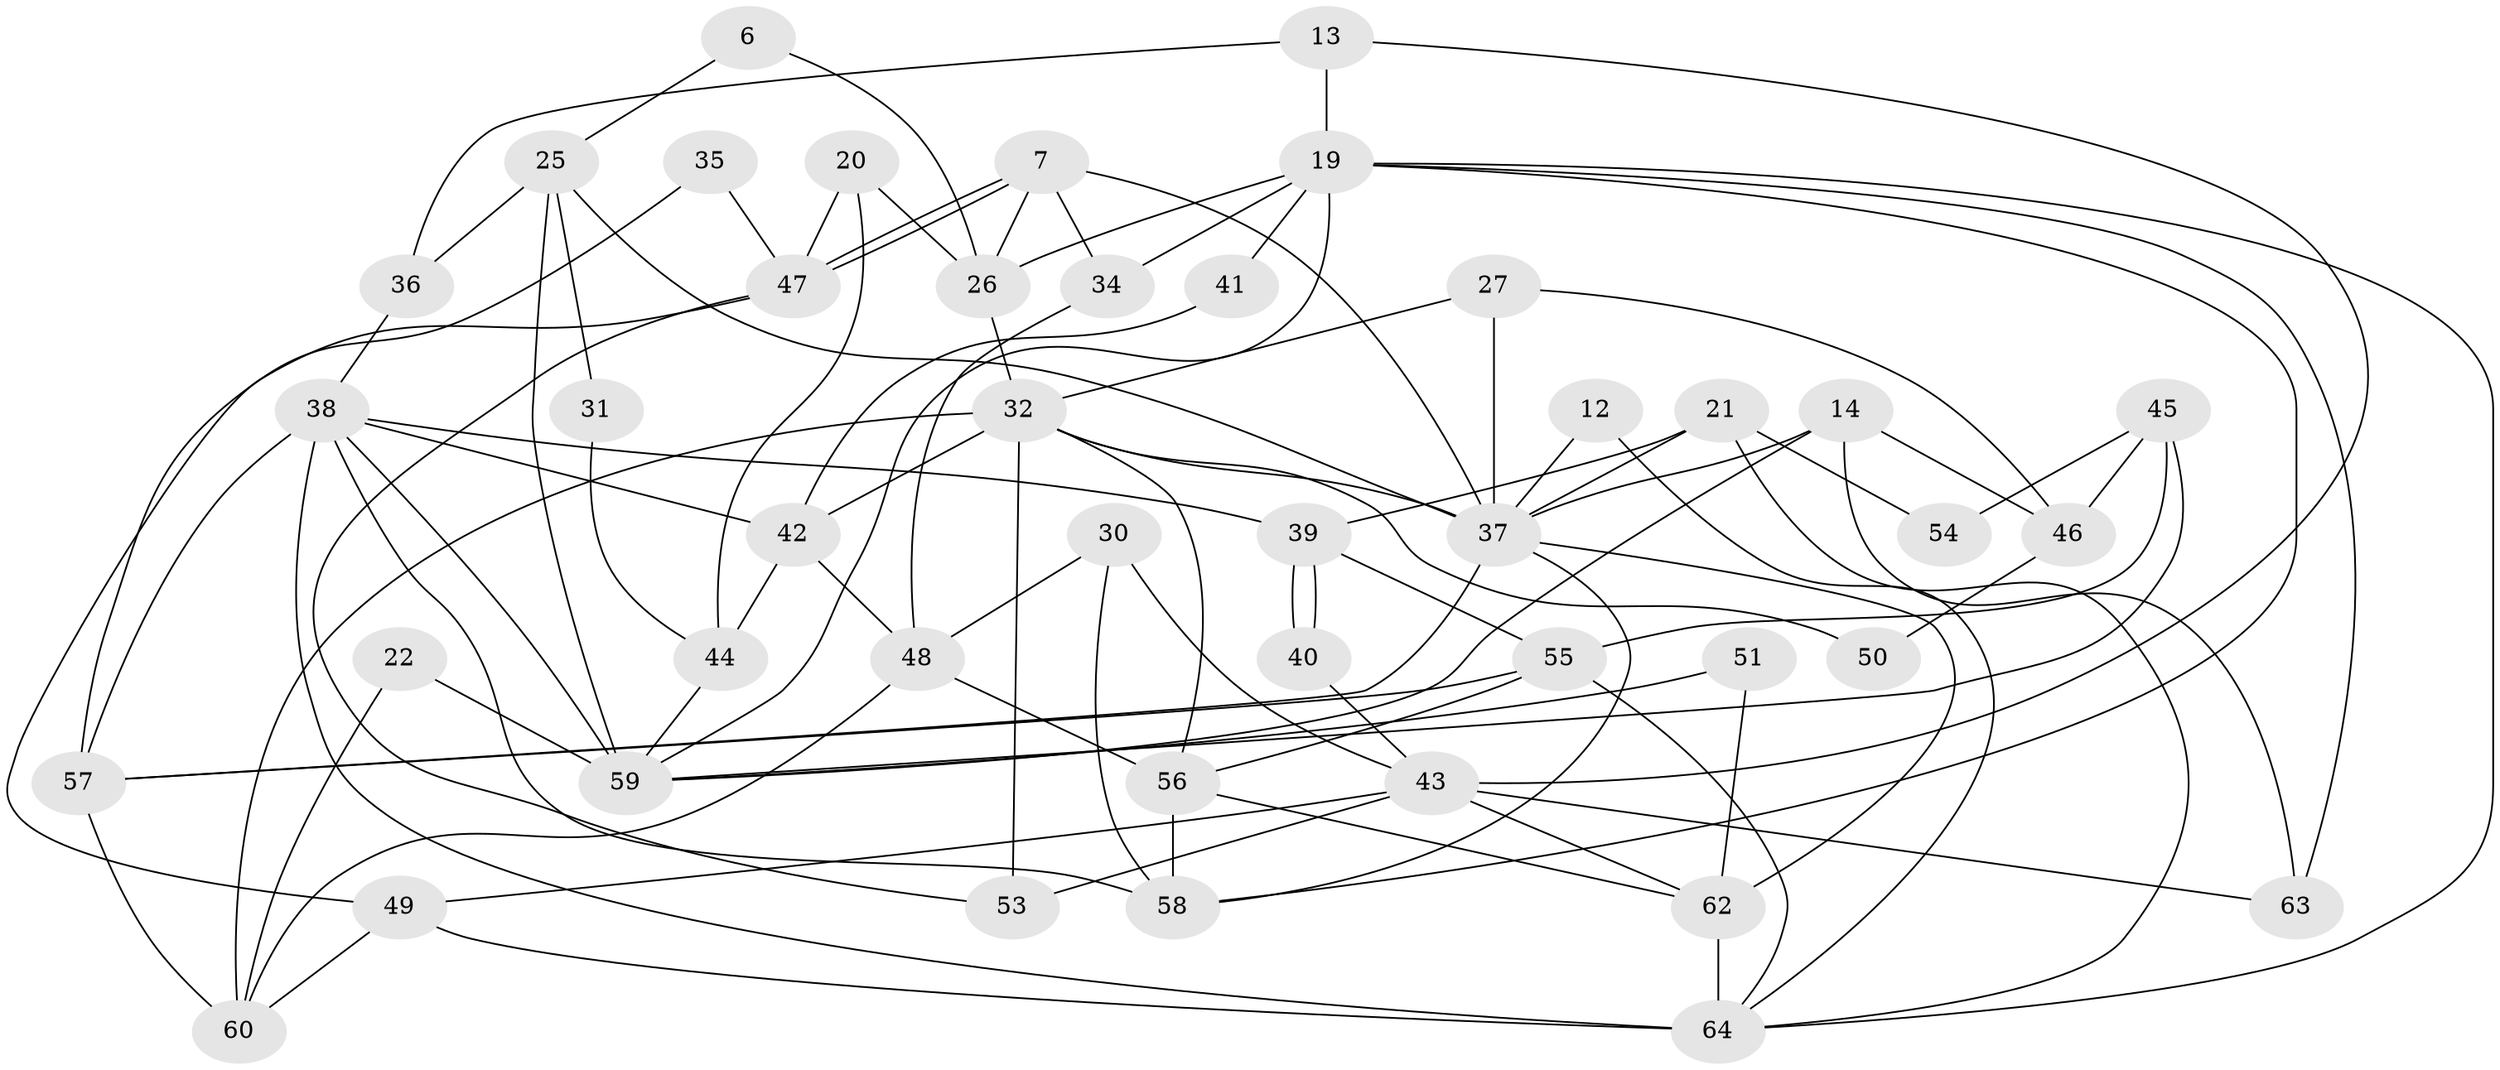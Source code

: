 // original degree distribution, {3: 0.203125, 5: 0.203125, 6: 0.140625, 2: 0.171875, 4: 0.265625, 8: 0.015625}
// Generated by graph-tools (version 1.1) at 2025/54/03/04/25 21:54:33]
// undirected, 44 vertices, 95 edges
graph export_dot {
graph [start="1"]
  node [color=gray90,style=filled];
  6;
  7;
  12;
  13;
  14;
  19 [super="+5"];
  20;
  21;
  22;
  25 [super="+8"];
  26 [super="+2"];
  27;
  30;
  31;
  32 [super="+15"];
  34;
  35;
  36;
  37 [super="+33"];
  38 [super="+18"];
  39;
  40;
  41;
  42 [super="+17"];
  43 [super="+4"];
  44;
  45;
  46;
  47;
  48;
  49;
  50;
  51;
  53 [super="+29"];
  54;
  55;
  56 [super="+28+52"];
  57 [super="+1"];
  58;
  59 [super="+10"];
  60 [super="+11"];
  62 [super="+23+16"];
  63;
  64 [super="+61"];
  6 -- 25;
  6 -- 26;
  7 -- 47;
  7 -- 47;
  7 -- 34;
  7 -- 37;
  7 -- 26;
  12 -- 37;
  12 -- 64;
  13 -- 36;
  13 -- 43;
  13 -- 19;
  14 -- 63;
  14 -- 46;
  14 -- 37;
  14 -- 59;
  19 -- 59 [weight=2];
  19 -- 63 [weight=2];
  19 -- 26;
  19 -- 41;
  19 -- 64;
  19 -- 34;
  19 -- 58;
  20 -- 44;
  20 -- 47;
  20 -- 26;
  21 -- 39;
  21 -- 37;
  21 -- 54;
  21 -- 64;
  22 -- 59;
  22 -- 60;
  25 -- 59 [weight=3];
  25 -- 31;
  25 -- 36;
  25 -- 37 [weight=2];
  26 -- 32;
  27 -- 32;
  27 -- 46;
  27 -- 37;
  30 -- 58;
  30 -- 43;
  30 -- 48;
  31 -- 44;
  32 -- 50;
  32 -- 53 [weight=2];
  32 -- 42;
  32 -- 37;
  32 -- 56 [weight=2];
  32 -- 60;
  34 -- 48;
  35 -- 57;
  35 -- 47;
  36 -- 38;
  37 -- 58;
  37 -- 62 [weight=2];
  37 -- 57;
  38 -- 42;
  38 -- 57;
  38 -- 58;
  38 -- 59;
  38 -- 39;
  38 -- 64 [weight=2];
  39 -- 40;
  39 -- 40;
  39 -- 55;
  40 -- 43;
  41 -- 42;
  42 -- 44 [weight=2];
  42 -- 48;
  43 -- 49;
  43 -- 63 [weight=2];
  43 -- 62;
  43 -- 53;
  44 -- 59;
  45 -- 59;
  45 -- 46;
  45 -- 54;
  45 -- 55;
  46 -- 50;
  47 -- 49;
  47 -- 53;
  48 -- 56 [weight=2];
  48 -- 60;
  49 -- 60;
  49 -- 64;
  51 -- 59;
  51 -- 62;
  55 -- 64;
  55 -- 56;
  55 -- 57;
  56 -- 58;
  56 -- 62;
  57 -- 60;
  62 -- 64 [weight=2];
}
